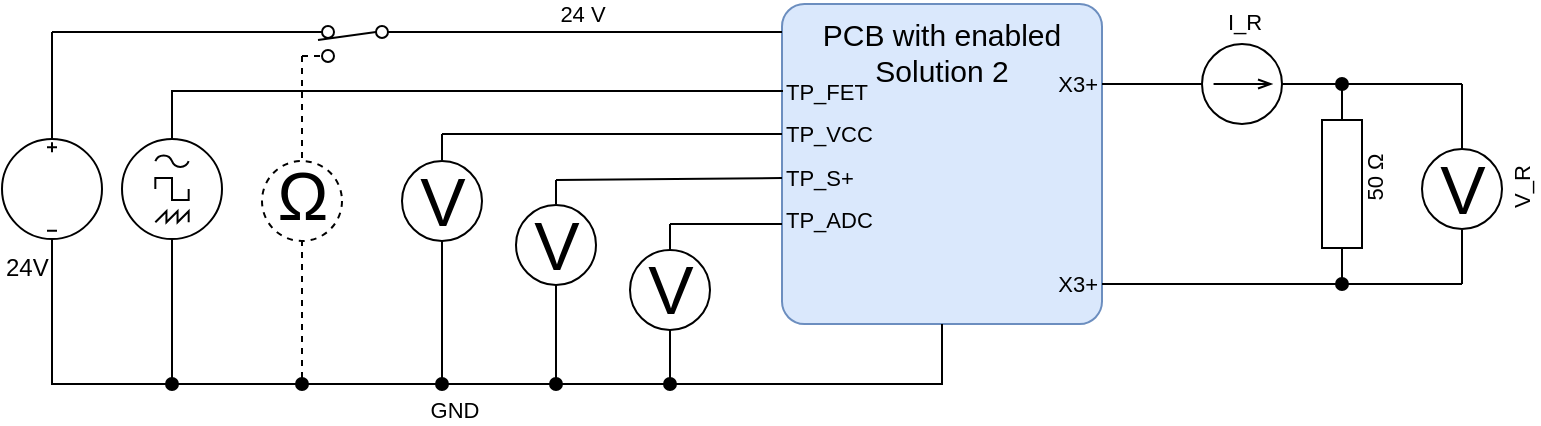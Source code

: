 <mxfile version="12.2.2" type="device" pages="1"><diagram name="Page-1" id="16e2658f-23c8-b752-8be9-c03fbebb8bbe"><mxGraphModel dx="521" dy="324" grid="1" gridSize="10" guides="1" tooltips="1" connect="1" arrows="1" fold="1" page="1" pageScale="1" pageWidth="1169" pageHeight="827" background="#ffffff" math="0" shadow="0"><root><mxCell id="0"/><mxCell id="1" parent="0"/><mxCell id="7gJqcA3njVoGaQJ_fb8M-2" value="PCB with enabled&lt;br&gt;Solution 2" style="rounded=1;whiteSpace=wrap;html=1;fillColor=#dae8fc;fontSize=15;strokeColor=#6c8ebf;verticalAlign=top;arcSize=7;" parent="1" vertex="1"><mxGeometry x="600" y="210" width="160" height="160" as="geometry"/></mxCell><mxCell id="7gJqcA3njVoGaQJ_fb8M-3" value="24V" style="pointerEvents=1;verticalLabelPosition=bottom;shadow=0;dashed=0;align=left;html=1;verticalAlign=top;shape=mxgraph.electrical.signal_sources.dc_source_3;" parent="1" vertex="1"><mxGeometry x="210" y="277.5" width="50" height="50" as="geometry"/></mxCell><mxCell id="7gJqcA3njVoGaQJ_fb8M-4" value="GND" style="endArrow=none;html=1;entryX=0.5;entryY=1;entryDx=0;entryDy=0;entryPerimeter=0;rounded=0;exitX=0.5;exitY=1;exitDx=0;exitDy=0;verticalAlign=top;" parent="1" source="7gJqcA3njVoGaQJ_fb8M-2" target="7gJqcA3njVoGaQJ_fb8M-3" edge="1"><mxGeometry width="50" height="50" relative="1" as="geometry"><mxPoint x="590" y="351" as="sourcePoint"/><mxPoint x="260" y="390" as="targetPoint"/><Array as="points"><mxPoint x="680" y="400"/><mxPoint x="235" y="400"/></Array></mxGeometry></mxCell><mxCell id="7gJqcA3njVoGaQJ_fb8M-10" value="TP_VCC" style="text;html=1;strokeColor=none;fillColor=none;align=left;verticalAlign=middle;whiteSpace=wrap;rounded=0;fontSize=11;" parent="1" vertex="1"><mxGeometry x="600" y="266.5" width="40" height="17" as="geometry"/></mxCell><mxCell id="7gJqcA3njVoGaQJ_fb8M-11" value="TP_S+" style="text;html=1;strokeColor=none;fillColor=none;align=left;verticalAlign=middle;whiteSpace=wrap;rounded=0;fontSize=11;" parent="1" vertex="1"><mxGeometry x="600" y="288" width="40" height="17" as="geometry"/></mxCell><mxCell id="7gJqcA3njVoGaQJ_fb8M-12" value="TP_ADC" style="text;html=1;strokeColor=none;fillColor=none;align=left;verticalAlign=middle;whiteSpace=wrap;rounded=0;fontSize=11;" parent="1" vertex="1"><mxGeometry x="600" y="309.5" width="40" height="17" as="geometry"/></mxCell><mxCell id="7gJqcA3njVoGaQJ_fb8M-14" value="" style="endArrow=none;html=1;fontSize=11;" parent="1" edge="1"><mxGeometry width="50" height="50" relative="1" as="geometry"><mxPoint x="760" y="250" as="sourcePoint"/><mxPoint x="810" y="250" as="targetPoint"/></mxGeometry></mxCell><mxCell id="7gJqcA3njVoGaQJ_fb8M-15" value="" style="pointerEvents=1;verticalLabelPosition=bottom;shadow=0;dashed=0;align=center;html=1;verticalAlign=top;shape=mxgraph.electrical.resistors.resistor_1;fontSize=11;direction=south;" parent="1" vertex="1"><mxGeometry x="870" y="250" width="20" height="100" as="geometry"/></mxCell><mxCell id="7gJqcA3njVoGaQJ_fb8M-16" value="" style="perimeter=ellipsePerimeter;verticalLabelPosition=bottom;shadow=0;dashed=0;align=center;html=1;verticalAlign=top;shape=mxgraph.electrical.instruments.galvanometer;fontSize=11;direction=south;" parent="1" vertex="1"><mxGeometry x="800" y="230" width="60" height="40" as="geometry"/></mxCell><mxCell id="7gJqcA3njVoGaQJ_fb8M-17" value="" style="endArrow=none;html=1;fontSize=11;" parent="1" edge="1"><mxGeometry width="50" height="50" relative="1" as="geometry"><mxPoint x="850" y="250" as="sourcePoint"/><mxPoint x="880" y="250" as="targetPoint"/></mxGeometry></mxCell><mxCell id="7gJqcA3njVoGaQJ_fb8M-19" value="" style="endArrow=none;html=1;fontSize=11;" parent="1" edge="1"><mxGeometry width="50" height="50" relative="1" as="geometry"><mxPoint x="760" y="350" as="sourcePoint"/><mxPoint x="880" y="350" as="targetPoint"/></mxGeometry></mxCell><mxCell id="7gJqcA3njVoGaQJ_fb8M-20" value="V" style="verticalLabelPosition=middle;shadow=0;dashed=0;align=center;html=1;verticalAlign=middle;strokeWidth=1;shape=ellipse;aspect=fixed;fontSize=34;" parent="1" vertex="1"><mxGeometry x="920" y="282.5" width="40" height="40" as="geometry"/></mxCell><mxCell id="7gJqcA3njVoGaQJ_fb8M-21" value="" style="endArrow=none;html=1;fontSize=11;startArrow=oval;startFill=1;" parent="1" edge="1"><mxGeometry width="50" height="50" relative="1" as="geometry"><mxPoint x="880" y="250" as="sourcePoint"/><mxPoint x="940" y="250" as="targetPoint"/></mxGeometry></mxCell><mxCell id="7gJqcA3njVoGaQJ_fb8M-22" value="" style="endArrow=none;html=1;fontSize=11;startArrow=oval;startFill=1;" parent="1" edge="1"><mxGeometry width="50" height="50" relative="1" as="geometry"><mxPoint x="880" y="350" as="sourcePoint"/><mxPoint x="940" y="350" as="targetPoint"/></mxGeometry></mxCell><mxCell id="7gJqcA3njVoGaQJ_fb8M-23" value="" style="endArrow=none;html=1;fontSize=11;startArrow=none;startFill=0;" parent="1" edge="1"><mxGeometry width="50" height="50" relative="1" as="geometry"><mxPoint x="940" y="323" as="sourcePoint"/><mxPoint x="940" y="350" as="targetPoint"/></mxGeometry></mxCell><mxCell id="7gJqcA3njVoGaQJ_fb8M-24" value="" style="endArrow=none;html=1;fontSize=11;startArrow=none;startFill=0;" parent="1" edge="1"><mxGeometry width="50" height="50" relative="1" as="geometry"><mxPoint x="940" y="250" as="sourcePoint"/><mxPoint x="940" y="283" as="targetPoint"/></mxGeometry></mxCell><mxCell id="7gJqcA3njVoGaQJ_fb8M-25" value="V" style="verticalLabelPosition=middle;shadow=0;dashed=0;align=center;html=1;verticalAlign=middle;strokeWidth=1;shape=ellipse;aspect=fixed;fontSize=34;" parent="1" vertex="1"><mxGeometry x="410" y="288.5" width="40" height="40" as="geometry"/></mxCell><mxCell id="7gJqcA3njVoGaQJ_fb8M-26" value="" style="perimeter=ellipsePerimeter;verticalLabelPosition=bottom;shadow=0;dashed=0;align=center;html=1;verticalAlign=top;shape=mxgraph.electrical.instruments.signal_generator;fontSize=34;" parent="1" vertex="1"><mxGeometry x="270" y="277.5" width="50" height="50" as="geometry"/></mxCell><mxCell id="7gJqcA3njVoGaQJ_fb8M-28" value="" style="endArrow=oval;html=1;fontSize=11;startArrow=none;startFill=0;endFill=1;" parent="1" edge="1"><mxGeometry width="50" height="50" relative="1" as="geometry"><mxPoint x="295" y="327" as="sourcePoint"/><mxPoint x="295" y="400" as="targetPoint"/></mxGeometry></mxCell><mxCell id="7gJqcA3njVoGaQJ_fb8M-29" value="" style="endArrow=none;html=1;fontSize=11;startArrow=none;startFill=0;endFill=0;" parent="1" edge="1"><mxGeometry width="50" height="50" relative="1" as="geometry"><mxPoint x="295" y="253" as="sourcePoint"/><mxPoint x="295" y="277" as="targetPoint"/></mxGeometry></mxCell><mxCell id="7gJqcA3njVoGaQJ_fb8M-30" value="" style="endArrow=none;html=1;fontSize=11;" parent="1" edge="1"><mxGeometry width="50" height="50" relative="1" as="geometry"><mxPoint x="295.5" y="253.5" as="sourcePoint"/><mxPoint x="600.5" y="253.5" as="targetPoint"/></mxGeometry></mxCell><mxCell id="7gJqcA3njVoGaQJ_fb8M-31" value="TP_FET" style="text;html=1;strokeColor=none;fillColor=none;align=left;verticalAlign=middle;whiteSpace=wrap;rounded=0;fontSize=11;" parent="1" vertex="1"><mxGeometry x="600" y="245" width="40" height="17" as="geometry"/></mxCell><mxCell id="7gJqcA3njVoGaQJ_fb8M-32" value="V_R" style="text;html=1;strokeColor=none;fillColor=none;align=left;verticalAlign=middle;whiteSpace=wrap;rounded=0;fontSize=11;direction=east;rotation=270;" parent="1" vertex="1"><mxGeometry x="950" y="285.5" width="40" height="17" as="geometry"/></mxCell><mxCell id="7gJqcA3njVoGaQJ_fb8M-33" value="50&amp;nbsp;&lt;span class=&quot;ILfuVd&quot;&gt;Ω&lt;/span&gt;" style="text;html=1;strokeColor=none;fillColor=none;align=center;verticalAlign=middle;whiteSpace=wrap;rounded=0;fontSize=11;direction=east;rotation=270;" parent="1" vertex="1"><mxGeometry x="871" y="288" width="50" height="17" as="geometry"/></mxCell><mxCell id="7gJqcA3njVoGaQJ_fb8M-34" value="I_R" style="text;html=1;strokeColor=none;fillColor=none;align=left;verticalAlign=middle;whiteSpace=wrap;rounded=0;fontSize=11;direction=east;rotation=0;" parent="1" vertex="1"><mxGeometry x="821" y="210" width="40" height="17" as="geometry"/></mxCell><mxCell id="7gJqcA3njVoGaQJ_fb8M-35" value="" style="endArrow=none;html=1;fontSize=34;" parent="1" edge="1"><mxGeometry width="50" height="50" relative="1" as="geometry"><mxPoint x="430" y="275" as="sourcePoint"/><mxPoint x="600" y="275" as="targetPoint"/></mxGeometry></mxCell><mxCell id="7gJqcA3njVoGaQJ_fb8M-37" value="" style="endArrow=none;html=1;fontSize=11;startArrow=none;startFill=0;endFill=0;" parent="1" edge="1"><mxGeometry width="50" height="50" relative="1" as="geometry"><mxPoint x="430" y="275" as="sourcePoint"/><mxPoint x="430" y="288" as="targetPoint"/></mxGeometry></mxCell><mxCell id="7gJqcA3njVoGaQJ_fb8M-38" value="" style="endArrow=oval;html=1;fontSize=11;startArrow=none;startFill=0;endFill=1;" parent="1" edge="1"><mxGeometry width="50" height="50" relative="1" as="geometry"><mxPoint x="430" y="328" as="sourcePoint"/><mxPoint x="430" y="400" as="targetPoint"/></mxGeometry></mxCell><mxCell id="7gJqcA3njVoGaQJ_fb8M-39" value="V" style="verticalLabelPosition=middle;shadow=0;dashed=0;align=center;html=1;verticalAlign=middle;strokeWidth=1;shape=ellipse;aspect=fixed;fontSize=34;" parent="1" vertex="1"><mxGeometry x="467" y="310.5" width="40" height="40" as="geometry"/></mxCell><mxCell id="7gJqcA3njVoGaQJ_fb8M-40" value="" style="endArrow=none;html=1;fontSize=34;" parent="1" edge="1"><mxGeometry width="50" height="50" relative="1" as="geometry"><mxPoint x="487" y="298" as="sourcePoint"/><mxPoint x="600" y="297" as="targetPoint"/></mxGeometry></mxCell><mxCell id="7gJqcA3njVoGaQJ_fb8M-41" value="" style="endArrow=none;html=1;fontSize=11;startArrow=none;startFill=0;endFill=0;" parent="1" edge="1"><mxGeometry width="50" height="50" relative="1" as="geometry"><mxPoint x="487" y="298" as="sourcePoint"/><mxPoint x="487" y="310" as="targetPoint"/></mxGeometry></mxCell><mxCell id="7gJqcA3njVoGaQJ_fb8M-42" value="" style="endArrow=oval;html=1;fontSize=11;startArrow=none;startFill=0;endFill=1;" parent="1" edge="1"><mxGeometry width="50" height="50" relative="1" as="geometry"><mxPoint x="487" y="350" as="sourcePoint"/><mxPoint x="487" y="400" as="targetPoint"/></mxGeometry></mxCell><mxCell id="7gJqcA3njVoGaQJ_fb8M-43" value="V" style="verticalLabelPosition=middle;shadow=0;dashed=0;align=center;html=1;verticalAlign=middle;strokeWidth=1;shape=ellipse;aspect=fixed;fontSize=34;" parent="1" vertex="1"><mxGeometry x="524" y="333" width="40" height="40" as="geometry"/></mxCell><mxCell id="7gJqcA3njVoGaQJ_fb8M-44" value="" style="endArrow=none;html=1;fontSize=34;" parent="1" edge="1"><mxGeometry width="50" height="50" relative="1" as="geometry"><mxPoint x="544" y="320" as="sourcePoint"/><mxPoint x="600" y="320" as="targetPoint"/></mxGeometry></mxCell><mxCell id="7gJqcA3njVoGaQJ_fb8M-45" value="" style="endArrow=none;html=1;fontSize=11;startArrow=none;startFill=0;endFill=0;" parent="1" edge="1"><mxGeometry width="50" height="50" relative="1" as="geometry"><mxPoint x="544" y="320" as="sourcePoint"/><mxPoint x="544" y="333" as="targetPoint"/></mxGeometry></mxCell><mxCell id="7gJqcA3njVoGaQJ_fb8M-46" value="" style="endArrow=oval;html=1;fontSize=11;startArrow=none;startFill=0;endFill=1;" parent="1" edge="1"><mxGeometry width="50" height="50" relative="1" as="geometry"><mxPoint x="544" y="372.5" as="sourcePoint"/><mxPoint x="544" y="400" as="targetPoint"/></mxGeometry></mxCell><mxCell id="7gJqcA3njVoGaQJ_fb8M-48" value="&lt;span class=&quot;ILfuVd&quot;&gt;Ω&lt;/span&gt;" style="verticalLabelPosition=middle;shadow=0;dashed=1;align=center;html=1;verticalAlign=bottom;strokeWidth=1;shape=ellipse;aspect=fixed;fontSize=34;" parent="1" vertex="1"><mxGeometry x="340" y="288.5" width="40" height="40" as="geometry"/></mxCell><mxCell id="7gJqcA3njVoGaQJ_fb8M-49" value="" style="endArrow=none;html=1;fontSize=11;startArrow=none;startFill=0;endFill=0;dashed=1;" parent="1" edge="1"><mxGeometry width="50" height="50" relative="1" as="geometry"><mxPoint x="360" y="236" as="sourcePoint"/><mxPoint x="360" y="289" as="targetPoint"/></mxGeometry></mxCell><mxCell id="7gJqcA3njVoGaQJ_fb8M-50" value="" style="endArrow=oval;html=1;fontSize=11;startArrow=none;startFill=0;endFill=1;dashed=1;" parent="1" edge="1"><mxGeometry width="50" height="50" relative="1" as="geometry"><mxPoint x="360" y="328" as="sourcePoint"/><mxPoint x="360" y="400" as="targetPoint"/></mxGeometry></mxCell><mxCell id="7gJqcA3njVoGaQJ_fb8M-52" value="" style="endArrow=none;html=1;fontSize=11;startArrow=none;startFill=0;endFill=0;" parent="1" edge="1"><mxGeometry width="50" height="50" relative="1" as="geometry"><mxPoint x="235" y="224" as="sourcePoint"/><mxPoint x="235" y="278" as="targetPoint"/></mxGeometry></mxCell><mxCell id="7gJqcA3njVoGaQJ_fb8M-53" value="24 V" style="endArrow=none;html=1;fontSize=11;startArrow=oval;startFill=0;verticalAlign=bottom;" parent="1" edge="1"><mxGeometry width="50" height="50" relative="1" as="geometry"><mxPoint x="400" y="224" as="sourcePoint"/><mxPoint x="600" y="224" as="targetPoint"/></mxGeometry></mxCell><mxCell id="7gJqcA3njVoGaQJ_fb8M-54" value="" style="endArrow=oval;html=1;fontSize=34;startArrow=none;startFill=0;endFill=0;" parent="1" edge="1"><mxGeometry width="50" height="50" relative="1" as="geometry"><mxPoint x="235" y="224" as="sourcePoint"/><mxPoint x="373" y="224" as="targetPoint"/></mxGeometry></mxCell><mxCell id="7gJqcA3njVoGaQJ_fb8M-55" value="" style="endArrow=oval;html=1;fontSize=34;startArrow=none;startFill=0;endFill=0;dashed=1;" parent="1" edge="1"><mxGeometry width="50" height="50" relative="1" as="geometry"><mxPoint x="360" y="236" as="sourcePoint"/><mxPoint x="373" y="236" as="targetPoint"/></mxGeometry></mxCell><mxCell id="7gJqcA3njVoGaQJ_fb8M-57" value="" style="endArrow=none;html=1;fontSize=34;" parent="1" edge="1"><mxGeometry width="50" height="50" relative="1" as="geometry"><mxPoint x="368" y="228" as="sourcePoint"/><mxPoint x="397" y="224" as="targetPoint"/></mxGeometry></mxCell><mxCell id="rW0tJsZreuNcnCeW0M54-1" value="X3+" style="text;html=1;strokeColor=none;fillColor=none;align=right;verticalAlign=middle;whiteSpace=wrap;rounded=0;fontSize=11;" parent="1" vertex="1"><mxGeometry x="720" y="241.5" width="40" height="17" as="geometry"/></mxCell><mxCell id="rW0tJsZreuNcnCeW0M54-2" value="X3+" style="text;html=1;strokeColor=none;fillColor=none;align=right;verticalAlign=middle;whiteSpace=wrap;rounded=0;fontSize=11;" parent="1" vertex="1"><mxGeometry x="720" y="341.5" width="40" height="17" as="geometry"/></mxCell></root></mxGraphModel></diagram></mxfile>